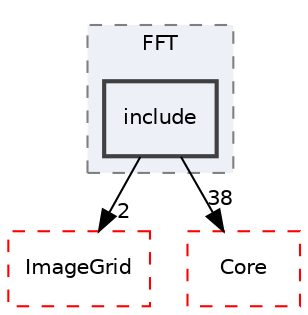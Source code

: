 digraph "include"
{
 // LATEX_PDF_SIZE
  edge [fontname="Helvetica",fontsize="10",labelfontname="Helvetica",labelfontsize="10"];
  node [fontname="Helvetica",fontsize="10",shape=record];
  compound=true
  subgraph clusterdir_7b8d1b5f8d06c637c9e36e6677bc93bc {
    graph [ bgcolor="#edf0f7", pencolor="grey50", style="filled,dashed,", label="FFT", fontname="Helvetica", fontsize="10", URL="dir_7b8d1b5f8d06c637c9e36e6677bc93bc.html"]
  dir_875a46b3b4a88c0ff236f4f77df036da [shape=box, label="include", style="filled,bold,", fillcolor="#edf0f7", color="grey25", URL="dir_875a46b3b4a88c0ff236f4f77df036da.html"];
  }
  dir_a671cb127c4f59a3347af56f165ae630 [shape=box, label="ImageGrid", style="dashed,", fillcolor="#edf0f7", color="red", URL="dir_a671cb127c4f59a3347af56f165ae630.html"];
  dir_cac7f9cecb9aa42a0bd05452dddd8a21 [shape=box, label="Core", style="dashed,", fillcolor="#edf0f7", color="red", URL="dir_cac7f9cecb9aa42a0bd05452dddd8a21.html"];
  dir_875a46b3b4a88c0ff236f4f77df036da->dir_a671cb127c4f59a3347af56f165ae630 [headlabel="2", labeldistance=1.5 headhref="dir_000086_000055.html"];
  dir_875a46b3b4a88c0ff236f4f77df036da->dir_cac7f9cecb9aa42a0bd05452dddd8a21 [headlabel="38", labeldistance=1.5 headhref="dir_000086_000014.html"];
}
